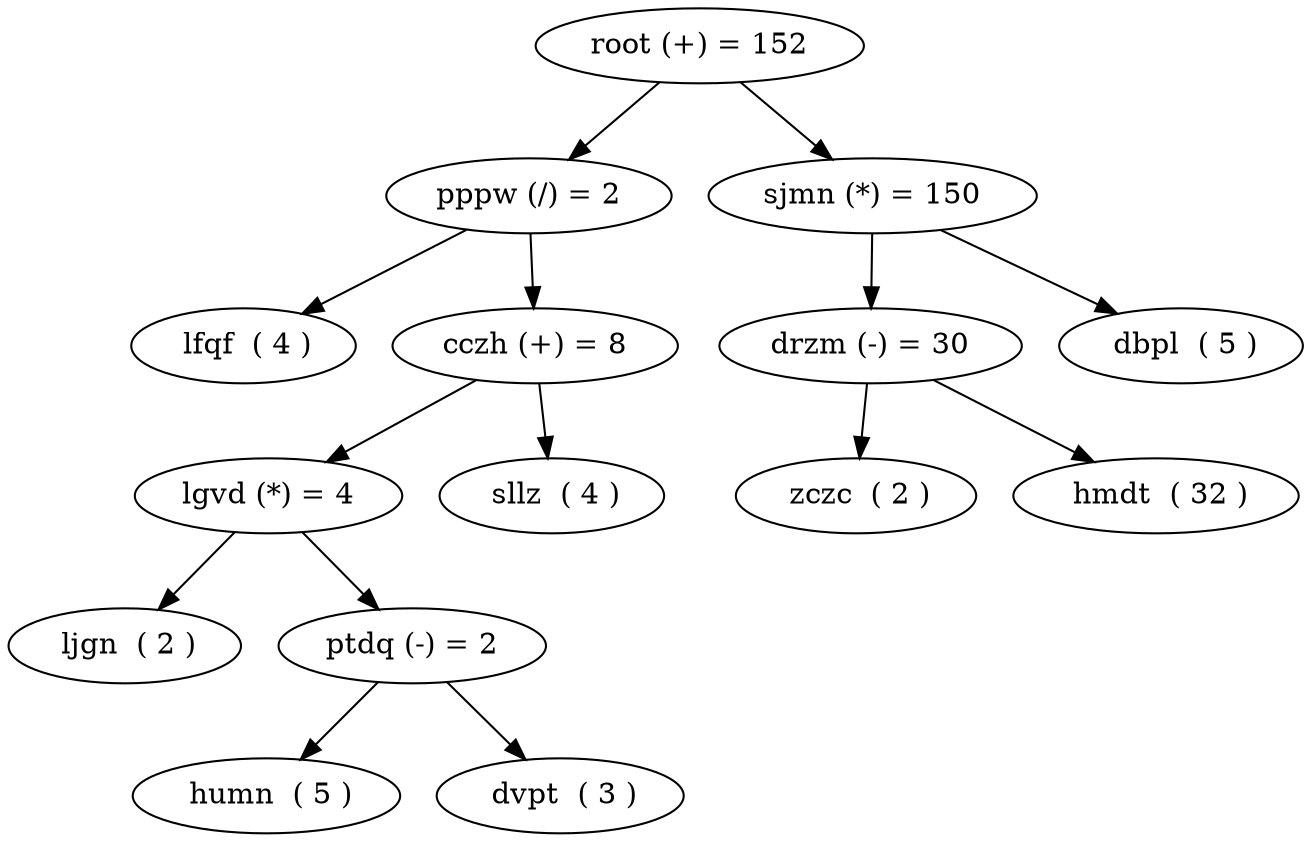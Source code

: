 digraph G {
lgvd [label="lgvd (*) = 4"];
lgvd -> ljgn;
lgvd -> ptdq;
zczc [label=" zczc  ( 2 )"];
lfqf [label=" lfqf  ( 4 )"];
humn [label=" humn  ( 5 )"];
pppw [label="pppw (/) = 2"];
pppw -> cczh;
pppw -> lfqf;
drzm [label="drzm (-) = 30"];
drzm -> hmdt;
drzm -> zczc;
hmdt [label=" hmdt  ( 32 )"];
dbpl [label=" dbpl  ( 5 )"];
ptdq [label="ptdq (-) = 2"];
ptdq -> humn;
ptdq -> dvpt;
sllz [label=" sllz  ( 4 )"];
cczh [label="cczh (+) = 8"];
cczh -> sllz;
cczh -> lgvd;
dvpt [label=" dvpt  ( 3 )"];
sjmn [label="sjmn (*) = 150"];
sjmn -> drzm;
sjmn -> dbpl;
root [label="root (+) = 152"];
root -> pppw;
root -> sjmn;
ljgn [label=" ljgn  ( 2 )"];
}
